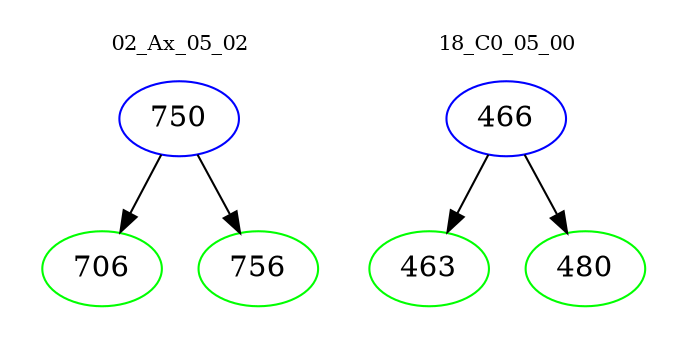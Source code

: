 digraph{
subgraph cluster_0 {
color = white
label = "02_Ax_05_02";
fontsize=10;
T0_750 [label="750", color="blue"]
T0_750 -> T0_706 [color="black"]
T0_706 [label="706", color="green"]
T0_750 -> T0_756 [color="black"]
T0_756 [label="756", color="green"]
}
subgraph cluster_1 {
color = white
label = "18_C0_05_00";
fontsize=10;
T1_466 [label="466", color="blue"]
T1_466 -> T1_463 [color="black"]
T1_463 [label="463", color="green"]
T1_466 -> T1_480 [color="black"]
T1_480 [label="480", color="green"]
}
}
